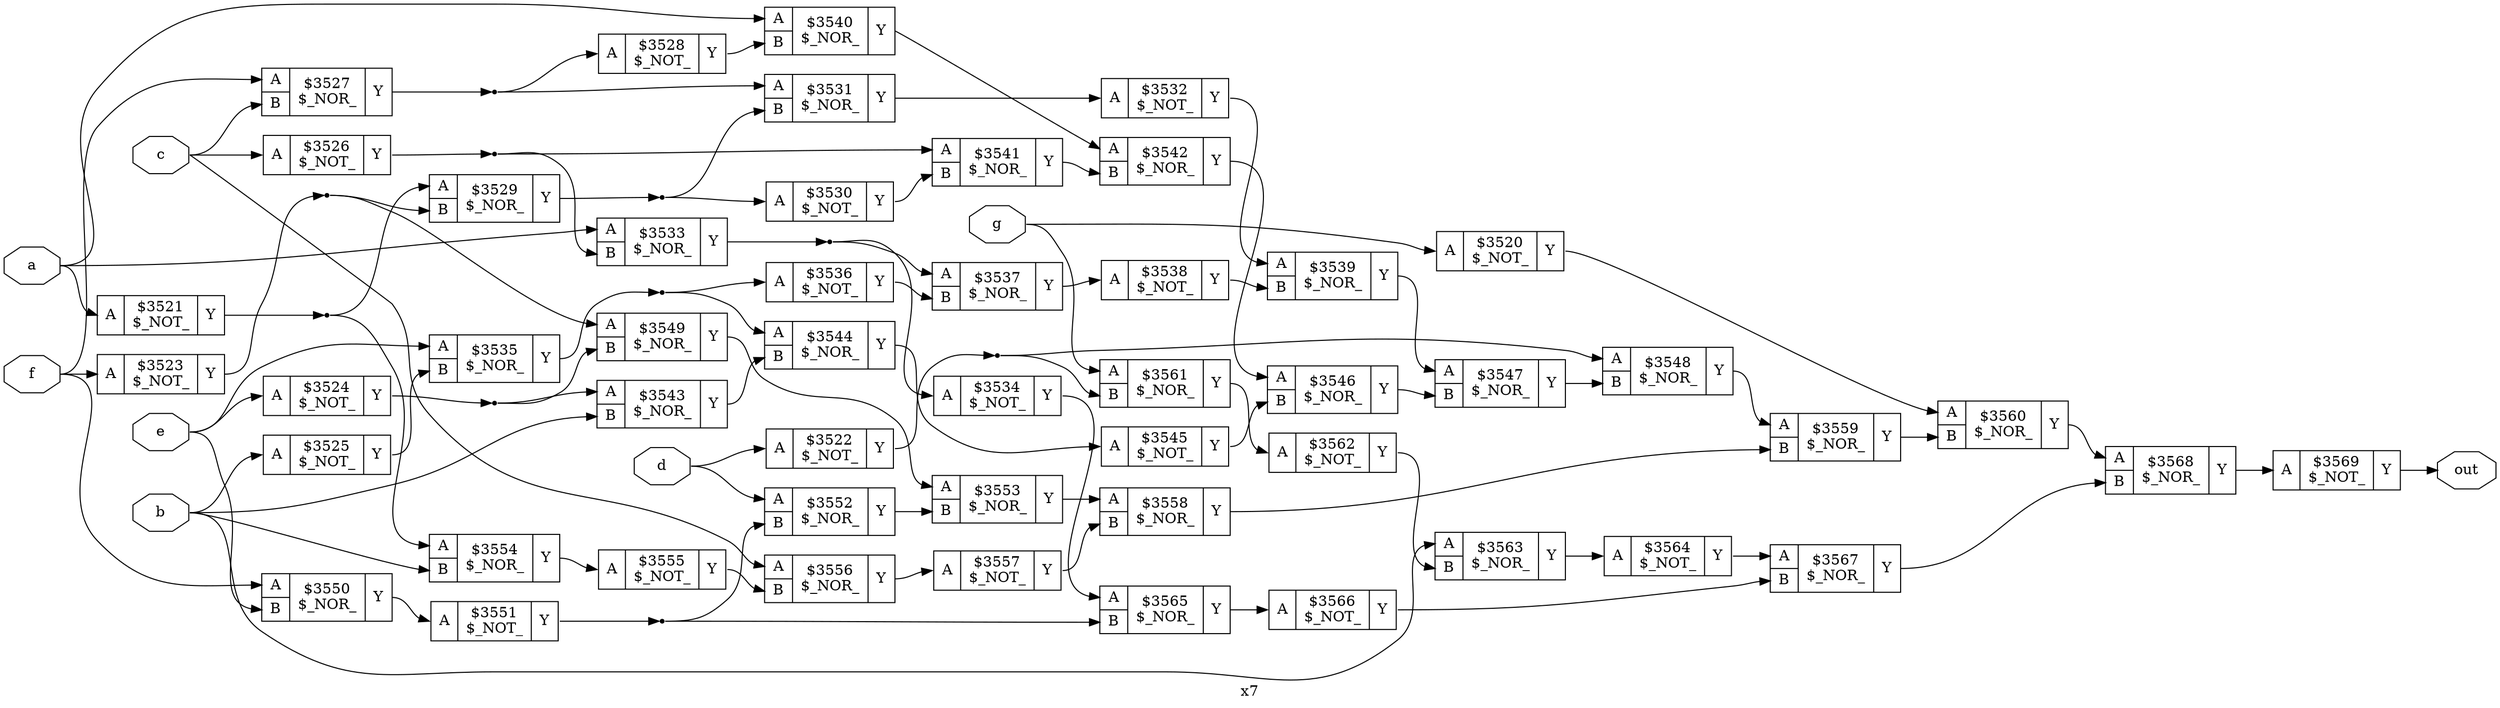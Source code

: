 digraph "x7" {
label="x7";
rankdir="LR";
remincross=true;
n50 [ shape=octagon, label="a", color="black", fontcolor="black" ];
n51 [ shape=octagon, label="b", color="black", fontcolor="black" ];
n52 [ shape=octagon, label="c", color="black", fontcolor="black" ];
n53 [ shape=octagon, label="d", color="black", fontcolor="black" ];
n54 [ shape=octagon, label="e", color="black", fontcolor="black" ];
n55 [ shape=octagon, label="f", color="black", fontcolor="black" ];
n56 [ shape=octagon, label="g", color="black", fontcolor="black" ];
n57 [ shape=octagon, label="out", color="black", fontcolor="black" ];
c60 [ shape=record, label="{{<p58> A}|$3520\n$_NOT_|{<p59> Y}}" ];
c61 [ shape=record, label="{{<p58> A}|$3521\n$_NOT_|{<p59> Y}}" ];
c62 [ shape=record, label="{{<p58> A}|$3522\n$_NOT_|{<p59> Y}}" ];
c63 [ shape=record, label="{{<p58> A}|$3523\n$_NOT_|{<p59> Y}}" ];
c64 [ shape=record, label="{{<p58> A}|$3524\n$_NOT_|{<p59> Y}}" ];
c65 [ shape=record, label="{{<p58> A}|$3525\n$_NOT_|{<p59> Y}}" ];
c66 [ shape=record, label="{{<p58> A}|$3526\n$_NOT_|{<p59> Y}}" ];
c68 [ shape=record, label="{{<p58> A|<p67> B}|$3527\n$_NOR_|{<p59> Y}}" ];
c69 [ shape=record, label="{{<p58> A}|$3528\n$_NOT_|{<p59> Y}}" ];
c70 [ shape=record, label="{{<p58> A|<p67> B}|$3529\n$_NOR_|{<p59> Y}}" ];
c71 [ shape=record, label="{{<p58> A}|$3530\n$_NOT_|{<p59> Y}}" ];
c72 [ shape=record, label="{{<p58> A|<p67> B}|$3531\n$_NOR_|{<p59> Y}}" ];
c73 [ shape=record, label="{{<p58> A}|$3532\n$_NOT_|{<p59> Y}}" ];
c74 [ shape=record, label="{{<p58> A|<p67> B}|$3533\n$_NOR_|{<p59> Y}}" ];
c75 [ shape=record, label="{{<p58> A}|$3534\n$_NOT_|{<p59> Y}}" ];
c76 [ shape=record, label="{{<p58> A|<p67> B}|$3535\n$_NOR_|{<p59> Y}}" ];
c77 [ shape=record, label="{{<p58> A}|$3536\n$_NOT_|{<p59> Y}}" ];
c78 [ shape=record, label="{{<p58> A|<p67> B}|$3537\n$_NOR_|{<p59> Y}}" ];
c79 [ shape=record, label="{{<p58> A}|$3538\n$_NOT_|{<p59> Y}}" ];
c80 [ shape=record, label="{{<p58> A|<p67> B}|$3539\n$_NOR_|{<p59> Y}}" ];
c81 [ shape=record, label="{{<p58> A|<p67> B}|$3540\n$_NOR_|{<p59> Y}}" ];
c82 [ shape=record, label="{{<p58> A|<p67> B}|$3541\n$_NOR_|{<p59> Y}}" ];
c83 [ shape=record, label="{{<p58> A|<p67> B}|$3542\n$_NOR_|{<p59> Y}}" ];
c84 [ shape=record, label="{{<p58> A|<p67> B}|$3543\n$_NOR_|{<p59> Y}}" ];
c85 [ shape=record, label="{{<p58> A|<p67> B}|$3544\n$_NOR_|{<p59> Y}}" ];
c86 [ shape=record, label="{{<p58> A}|$3545\n$_NOT_|{<p59> Y}}" ];
c87 [ shape=record, label="{{<p58> A|<p67> B}|$3546\n$_NOR_|{<p59> Y}}" ];
c88 [ shape=record, label="{{<p58> A|<p67> B}|$3547\n$_NOR_|{<p59> Y}}" ];
c89 [ shape=record, label="{{<p58> A|<p67> B}|$3548\n$_NOR_|{<p59> Y}}" ];
c90 [ shape=record, label="{{<p58> A|<p67> B}|$3549\n$_NOR_|{<p59> Y}}" ];
c91 [ shape=record, label="{{<p58> A|<p67> B}|$3550\n$_NOR_|{<p59> Y}}" ];
c92 [ shape=record, label="{{<p58> A}|$3551\n$_NOT_|{<p59> Y}}" ];
c93 [ shape=record, label="{{<p58> A|<p67> B}|$3552\n$_NOR_|{<p59> Y}}" ];
c94 [ shape=record, label="{{<p58> A|<p67> B}|$3553\n$_NOR_|{<p59> Y}}" ];
c95 [ shape=record, label="{{<p58> A|<p67> B}|$3554\n$_NOR_|{<p59> Y}}" ];
c96 [ shape=record, label="{{<p58> A}|$3555\n$_NOT_|{<p59> Y}}" ];
c97 [ shape=record, label="{{<p58> A|<p67> B}|$3556\n$_NOR_|{<p59> Y}}" ];
c98 [ shape=record, label="{{<p58> A}|$3557\n$_NOT_|{<p59> Y}}" ];
c99 [ shape=record, label="{{<p58> A|<p67> B}|$3558\n$_NOR_|{<p59> Y}}" ];
c100 [ shape=record, label="{{<p58> A|<p67> B}|$3559\n$_NOR_|{<p59> Y}}" ];
c101 [ shape=record, label="{{<p58> A|<p67> B}|$3560\n$_NOR_|{<p59> Y}}" ];
c102 [ shape=record, label="{{<p58> A|<p67> B}|$3561\n$_NOR_|{<p59> Y}}" ];
c103 [ shape=record, label="{{<p58> A}|$3562\n$_NOT_|{<p59> Y}}" ];
c104 [ shape=record, label="{{<p58> A|<p67> B}|$3563\n$_NOR_|{<p59> Y}}" ];
c105 [ shape=record, label="{{<p58> A}|$3564\n$_NOT_|{<p59> Y}}" ];
c106 [ shape=record, label="{{<p58> A|<p67> B}|$3565\n$_NOR_|{<p59> Y}}" ];
c107 [ shape=record, label="{{<p58> A}|$3566\n$_NOT_|{<p59> Y}}" ];
c108 [ shape=record, label="{{<p58> A|<p67> B}|$3567\n$_NOR_|{<p59> Y}}" ];
c109 [ shape=record, label="{{<p58> A|<p67> B}|$3568\n$_NOR_|{<p59> Y}}" ];
c110 [ shape=record, label="{{<p58> A}|$3569\n$_NOT_|{<p59> Y}}" ];
n1 [ shape=point ];
c61:p59:e -> n1:w [color="black", label=""];
n1:e -> c70:p58:w [color="black", label=""];
n1:e -> c95:p58:w [color="black", label=""];
c71:p59:e -> c82:p67:w [color="black", label=""];
c72:p59:e -> c73:p58:w [color="black", label=""];
c73:p59:e -> c80:p58:w [color="black", label=""];
n13 [ shape=point ];
c74:p59:e -> n13:w [color="black", label=""];
n13:e -> c75:p58:w [color="black", label=""];
n13:e -> c78:p58:w [color="black", label=""];
c75:p59:e -> c106:p58:w [color="black", label=""];
n15 [ shape=point ];
c76:p59:e -> n15:w [color="black", label=""];
n15:e -> c77:p58:w [color="black", label=""];
n15:e -> c85:p58:w [color="black", label=""];
c77:p59:e -> c78:p67:w [color="black", label=""];
c78:p59:e -> c79:p58:w [color="black", label=""];
c79:p59:e -> c80:p67:w [color="black", label=""];
c80:p59:e -> c88:p58:w [color="black", label=""];
n2 [ shape=point ];
c62:p59:e -> n2:w [color="black", label=""];
n2:e -> c102:p67:w [color="black", label=""];
n2:e -> c89:p58:w [color="black", label=""];
c81:p59:e -> c83:p58:w [color="black", label=""];
c82:p59:e -> c83:p67:w [color="black", label=""];
c83:p59:e -> c87:p58:w [color="black", label=""];
c84:p59:e -> c85:p67:w [color="black", label=""];
c85:p59:e -> c86:p58:w [color="black", label=""];
c86:p59:e -> c87:p67:w [color="black", label=""];
c87:p59:e -> c88:p67:w [color="black", label=""];
c88:p59:e -> c89:p67:w [color="black", label=""];
c89:p59:e -> c100:p58:w [color="black", label=""];
c90:p59:e -> c94:p58:w [color="black", label=""];
n3 [ shape=point ];
c63:p59:e -> n3:w [color="black", label=""];
n3:e -> c70:p67:w [color="black", label=""];
n3:e -> c90:p58:w [color="black", label=""];
c91:p59:e -> c92:p58:w [color="black", label=""];
n31 [ shape=point ];
c92:p59:e -> n31:w [color="black", label=""];
n31:e -> c106:p67:w [color="black", label=""];
n31:e -> c93:p67:w [color="black", label=""];
c93:p59:e -> c94:p67:w [color="black", label=""];
c94:p59:e -> c99:p58:w [color="black", label=""];
c95:p59:e -> c96:p58:w [color="black", label=""];
c96:p59:e -> c97:p67:w [color="black", label=""];
c97:p59:e -> c98:p58:w [color="black", label=""];
c98:p59:e -> c99:p67:w [color="black", label=""];
c99:p59:e -> c100:p67:w [color="black", label=""];
c100:p59:e -> c101:p67:w [color="black", label=""];
n4 [ shape=point ];
c64:p59:e -> n4:w [color="black", label=""];
n4:e -> c84:p58:w [color="black", label=""];
n4:e -> c90:p67:w [color="black", label=""];
c101:p59:e -> c109:p58:w [color="black", label=""];
c102:p59:e -> c103:p58:w [color="black", label=""];
c103:p59:e -> c104:p67:w [color="black", label=""];
c104:p59:e -> c105:p58:w [color="black", label=""];
c105:p59:e -> c108:p58:w [color="black", label=""];
c106:p59:e -> c107:p58:w [color="black", label=""];
c107:p59:e -> c108:p67:w [color="black", label=""];
c108:p59:e -> c109:p67:w [color="black", label=""];
c109:p59:e -> c110:p58:w [color="black", label=""];
c60:p59:e -> c101:p58:w [color="black", label=""];
c65:p59:e -> c76:p67:w [color="black", label=""];
n50:e -> c61:p58:w [color="black", label=""];
n50:e -> c74:p58:w [color="black", label=""];
n50:e -> c81:p58:w [color="black", label=""];
n51:e -> c104:p58:w [color="black", label=""];
n51:e -> c65:p58:w [color="black", label=""];
n51:e -> c84:p67:w [color="black", label=""];
n51:e -> c95:p67:w [color="black", label=""];
n52:e -> c66:p58:w [color="black", label=""];
n52:e -> c68:p67:w [color="black", label=""];
n52:e -> c97:p58:w [color="black", label=""];
n53:e -> c62:p58:w [color="black", label=""];
n53:e -> c93:p58:w [color="black", label=""];
n54:e -> c64:p58:w [color="black", label=""];
n54:e -> c76:p58:w [color="black", label=""];
n54:e -> c91:p67:w [color="black", label=""];
n55:e -> c63:p58:w [color="black", label=""];
n55:e -> c68:p58:w [color="black", label=""];
n55:e -> c91:p58:w [color="black", label=""];
n56:e -> c102:p58:w [color="black", label=""];
n56:e -> c60:p58:w [color="black", label=""];
c110:p59:e -> n57:w [color="black", label=""];
n6 [ shape=point ];
c66:p59:e -> n6:w [color="black", label=""];
n6:e -> c74:p67:w [color="black", label=""];
n6:e -> c82:p58:w [color="black", label=""];
n7 [ shape=point ];
c68:p59:e -> n7:w [color="black", label=""];
n7:e -> c69:p58:w [color="black", label=""];
n7:e -> c72:p58:w [color="black", label=""];
c69:p59:e -> c81:p67:w [color="black", label=""];
n9 [ shape=point ];
c70:p59:e -> n9:w [color="black", label=""];
n9:e -> c71:p58:w [color="black", label=""];
n9:e -> c72:p67:w [color="black", label=""];
}
